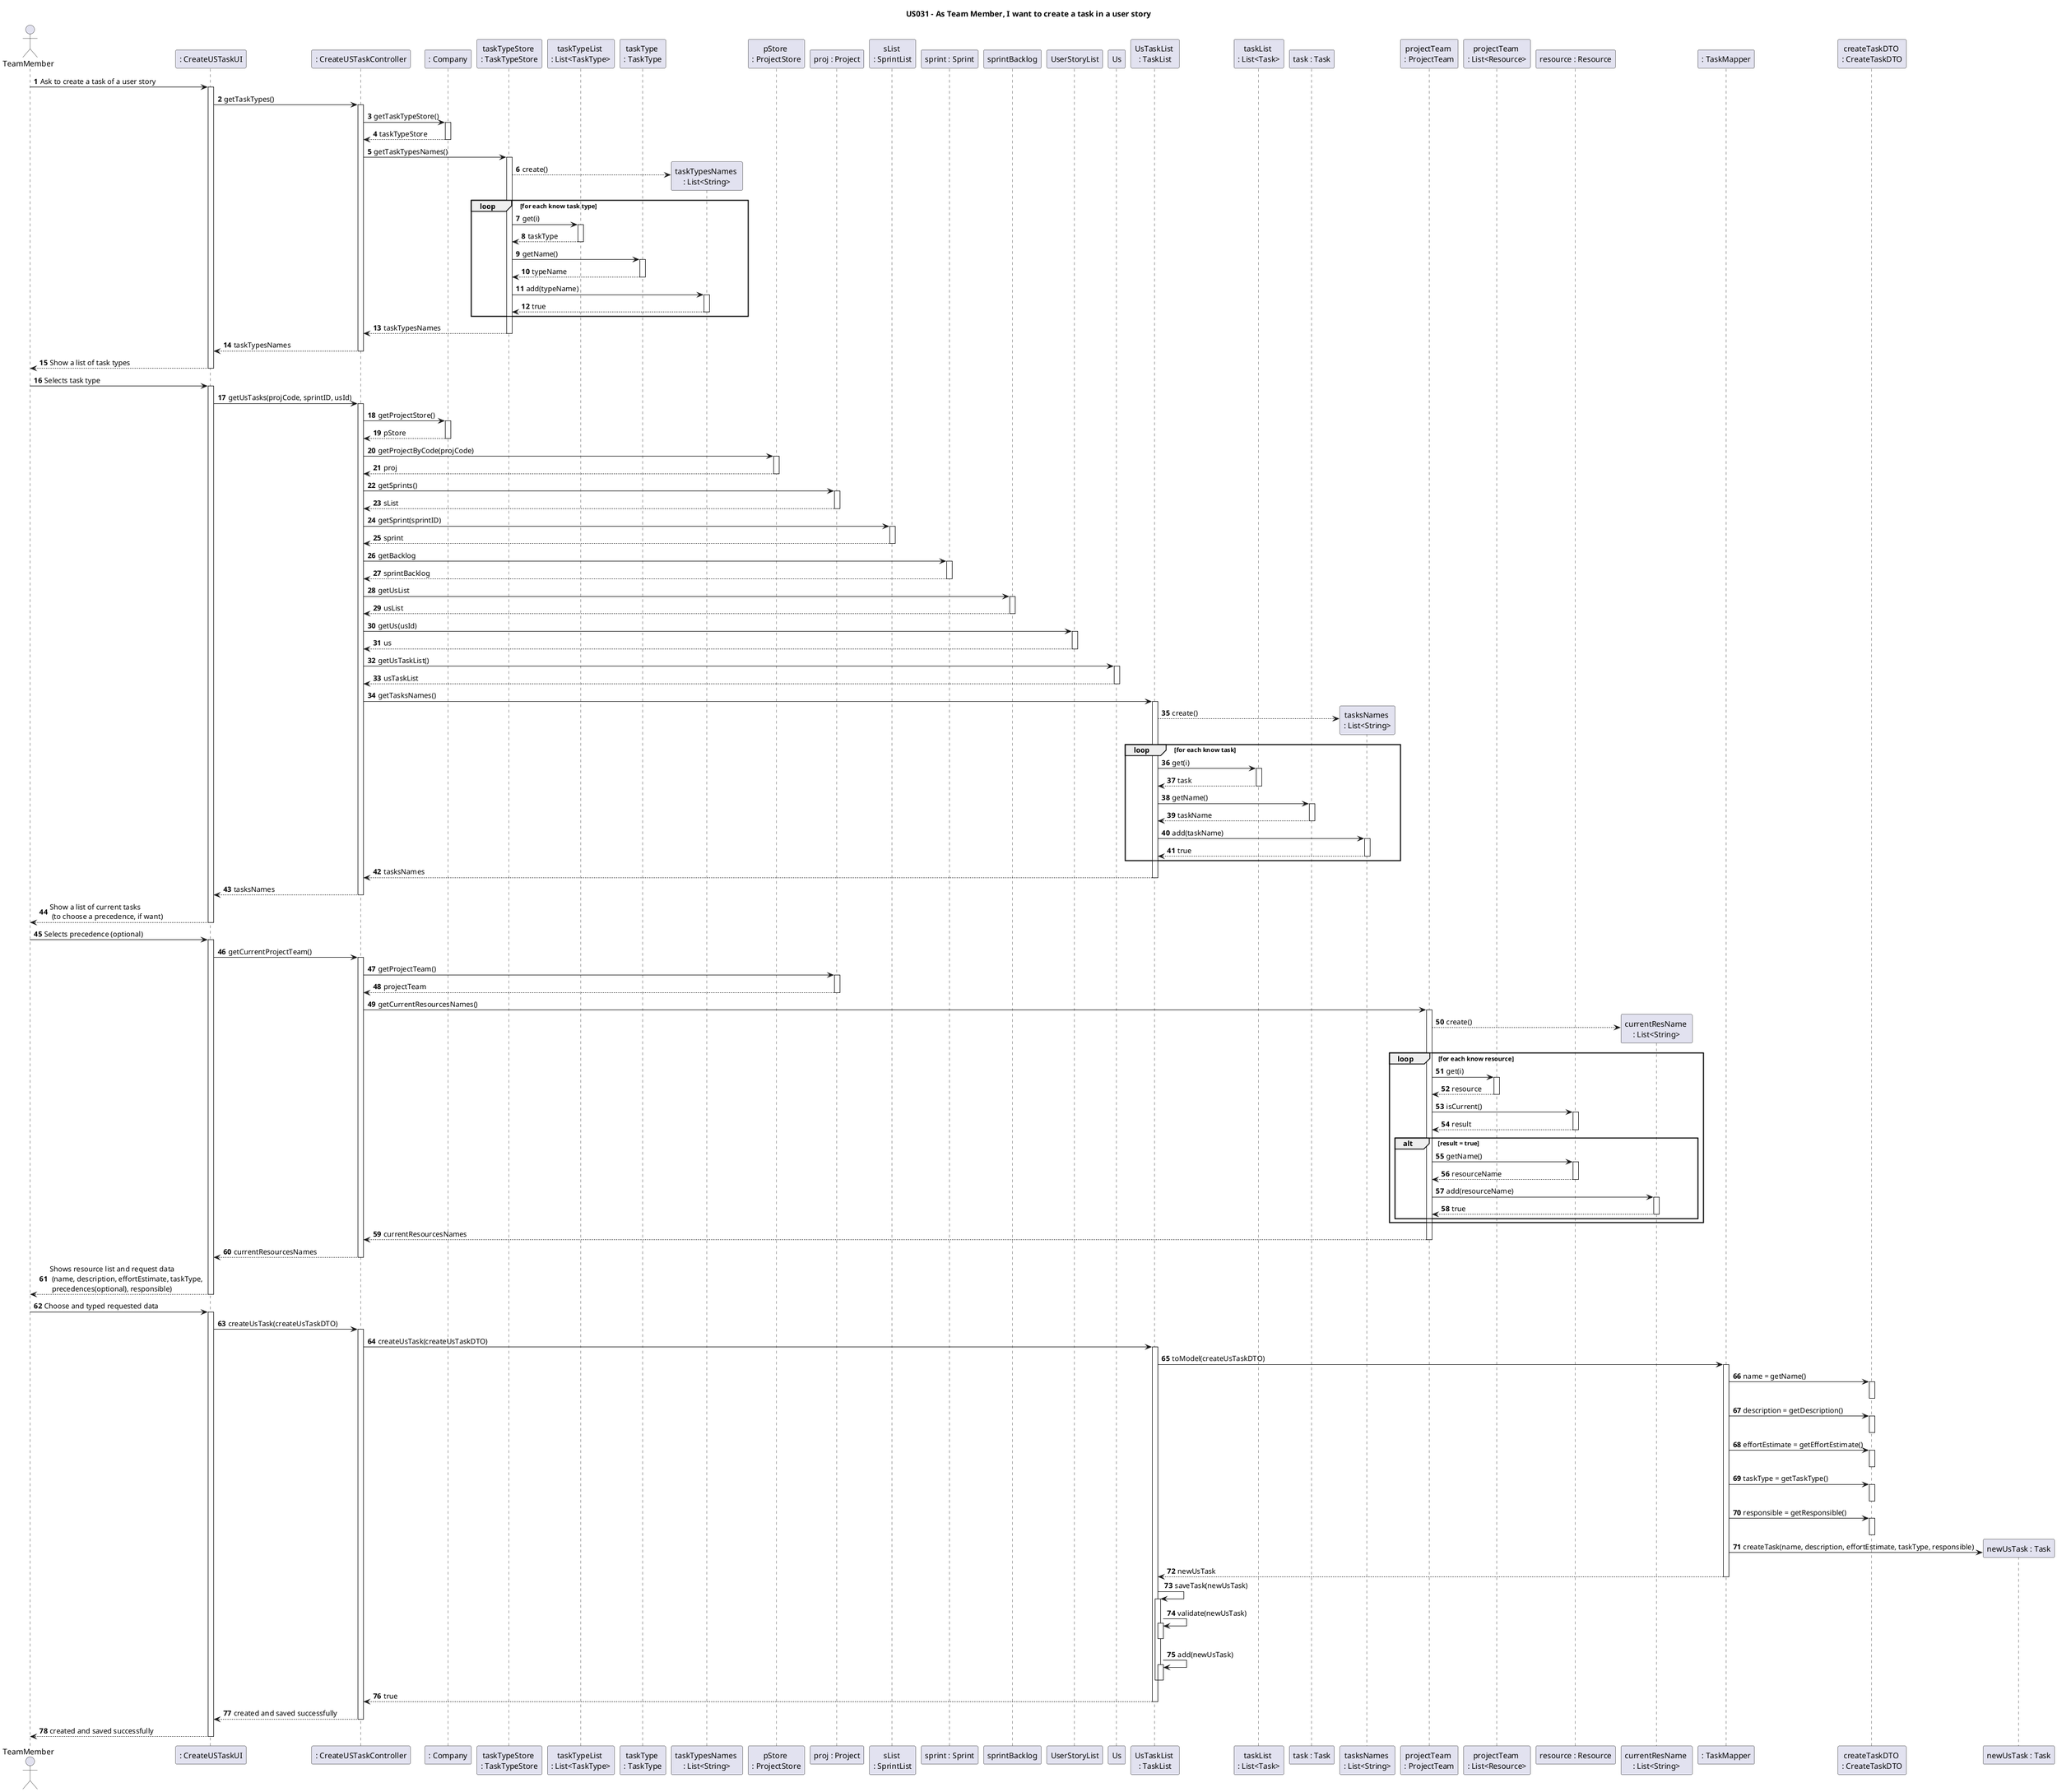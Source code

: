 @startuml
'https://plantuml.com/sequence-diagram

title US031 - As Team Member, I want to create a task in a user story

autonumber

actor TeamMember as actor
participant ": CreateUSTaskUI" as UI
participant ": CreateUSTaskController" as Ctrl
participant ": Company" as co

participant "taskTypeStore \n: TaskTypeStore" as tTStore
participant "taskTypeList \n: List<TaskType>" as listTaskType
participant "taskType \n: TaskType" as tType
participant "taskTypesNames \n: List<String>" as listTypes
participant "pStore \n: ProjectStore" as pStore
participant "proj : Project" as proj
participant "sList \n: SprintList" as sList
participant "sprint : Sprint" as sprint
participant "sprintBacklog" as sprintBacklog
participant "UserStoryList" as usList
participant "Us" as us
participant "UsTaskList \n: TaskList" as tList
participant "taskList \n: List<Task>" as listTask
participant "task : Task" as task
participant "tasksNames \n: List<String>" as listTasks
participant "projectTeam \n: ProjectTeam" as cPTeam
participant "projectTeam \n: List<Resource>" as listResources
participant "resource : Resource" as res
participant "currentResName \n: List<String>" as listRes
participant ": TaskMapper" as tMapper
participant "createTaskDTO \n: CreateTaskDTO" as cTDTO
participant "newUsTask : Task" as newTask


actor -> UI: Ask to create a task of a user story
activate UI


autoactivate on
UI -> Ctrl: getTaskTypes()

Ctrl -> co: getTaskTypeStore()

co --> Ctrl: taskTypeStore

Ctrl -> tTStore: getTaskTypesNames()

tTStore --> listTypes**: create()

loop for each know task type

tTStore -> listTaskType: get(i)

listTaskType --> tTStore: taskType

tTStore -> tType: getName()

tType --> tTStore: typeName

tTStore -> listTypes: add(typeName)

listTypes --> tTStore: true

end

tTStore --> Ctrl: taskTypesNames

Ctrl --> UI: taskTypesNames

UI --> actor: Show a list of task types




actor -> UI: Selects task type


UI -> Ctrl: getUsTasks(projCode, sprintID, usId)

Ctrl -> co: getProjectStore()

co --> Ctrl: pStore

Ctrl -> pStore: getProjectByCode(projCode)

pStore --> Ctrl: proj

Ctrl -> proj: getSprints()

proj --> Ctrl: sList

Ctrl -> sList: getSprint(sprintID)

sList --> Ctrl: sprint

Ctrl -> sprint: getBacklog

sprint --> Ctrl: sprintBacklog

Ctrl -> sprintBacklog: getUsList

sprintBacklog --> Ctrl: usList

Ctrl -> usList: getUs(usId)

usList --> Ctrl: us




Ctrl -> us: getUsTaskList()

us --> Ctrl: usTaskList

Ctrl -> tList: getTasksNames()

tList --> listTasks**: create()

loop for each know task

tList -> listTask: get(i)

listTask --> tList: task

tList -> task: getName()

task --> tList: taskName

tList -> listTasks: add(taskName)

listTasks --> tList: true

end

tList --> Ctrl: tasksNames

Ctrl --> UI: tasksNames

UI --> actor: Show a list of current tasks \n (to choose a precedence, if want)

actor -> UI: Selects precedence (optional)

UI -> Ctrl: getCurrentProjectTeam()

Ctrl -> proj: getProjectTeam()

proj --> Ctrl: projectTeam

Ctrl -> cPTeam: getCurrentResourcesNames()

cPTeam --> listRes**: create()

loop for each know resource

cPTeam -> listResources: get(i)

listResources --> cPTeam: resource

cPTeam -> res: isCurrent()

res --> cPTeam: result

alt result = true

cPTeam -> res: getName()

res --> cPTeam: resourceName

cPTeam -> listRes: add(resourceName)

listRes --> cPTeam: true

end

end

cPTeam --> Ctrl: currentResourcesNames

Ctrl --> UI: currentResourcesNames
autoactivate off

autoactivate on
UI --> actor: Shows resource list and request data\n (name, description, effortEstimate, taskType, \n precedences(optional), responsible)



actor -> UI: Choose and typed requested data

UI -> Ctrl: createUsTask(createUsTaskDTO)

Ctrl -> tList: createUsTask(createUsTaskDTO)

tList -> tMapper: toModel(createUsTaskDTO)

tMapper -> cTDTO: name = getName()
deactivate cTDTO

tMapper -> cTDTO: description = getDescription()
deactivate cTDTO

tMapper -> cTDTO: effortEstimate = getEffortEstimate()
deactivate cTDTO

tMapper -> cTDTO: taskType = getTaskType()
deactivate cTDTO

tMapper -> cTDTO: responsible = getResponsible()
deactivate cTDTO

tMapper -> newTask**: createTask(name, description, effortEstimate, taskType, responsible)

tMapper --> tList: newUsTask

tList -> tList: saveTask(newUsTask)

tList -> tList: validate(newUsTask)
deactivate tList

tList -> tList: add(newUsTask)
deactivate tList
deactivate tList

tList --> Ctrl: true

Ctrl --> UI: created and saved successfully

UI --> actor: created and saved successfully

@enduml